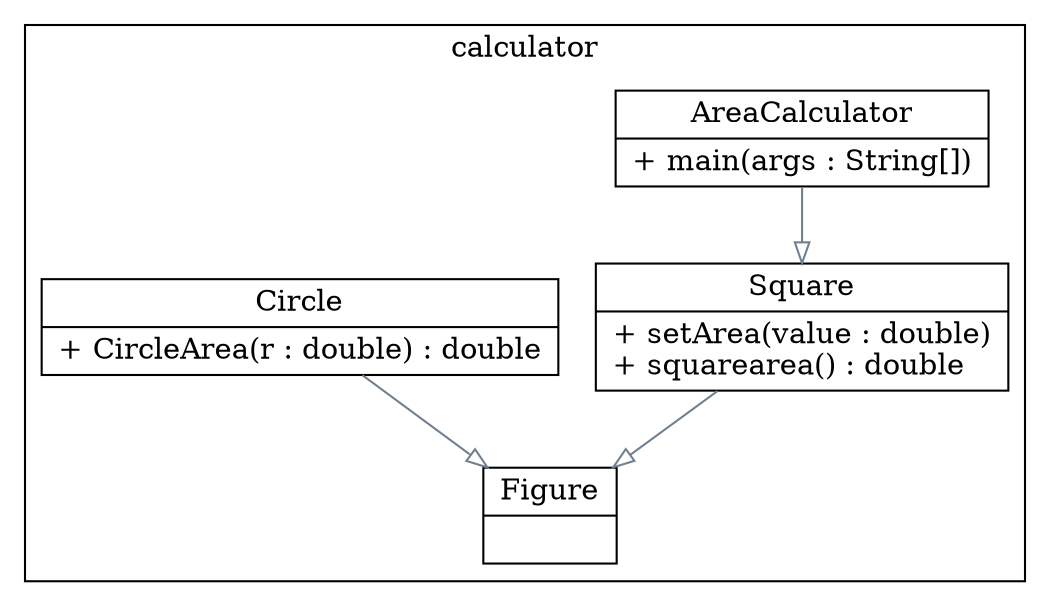 digraph domain {
  edge [ fontsize = 11 ];
  node [ shape=record ];
  subgraph cluster_0 {
    label = "calculator";
    AreaCalculator [ label = "{AreaCalculator | + main(args : String[])\l}" ] 
    Circle [ label = "{Circle | + CircleArea(r : double) : double\l}" ] 
    Figure [ label = "{Figure | }" ] 
    Square [ label = "{Square | + setArea(value : double)\l+ squarearea() : double\l}" ] 
  }
  AreaCalculator -> Square [arrowhead=empty color=slategray];
  Circle -> Figure [arrowhead=empty color=slategray];
  Square -> Figure [arrowhead=empty color=slategray];
}
